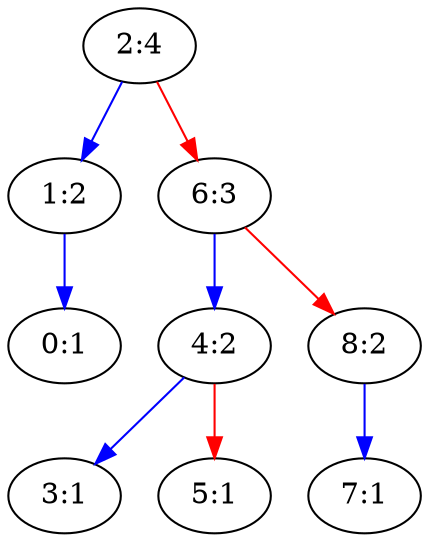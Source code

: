 digraph G {
"1:2" -> "0:1" [color = blue];
"2:4" -> "1:2" [color = blue];
"2:4" -> "6:3" [color = red];
"4:2" -> "3:1" [color = blue];
"4:2" -> "5:1" [color = red];
"6:3" -> "4:2" [color = blue];
"6:3" -> "8:2" [color = red];
"8:2" -> "7:1" [color = blue];
}
